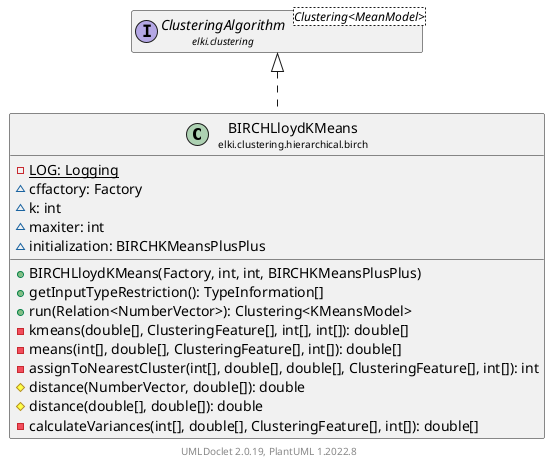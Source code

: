 @startuml
    remove .*\.(Instance|Par|Parameterizer|Factory)$
    set namespaceSeparator none
    hide empty fields
    hide empty methods

    class "<size:14>BIRCHLloydKMeans\n<size:10>elki.clustering.hierarchical.birch" as elki.clustering.hierarchical.birch.BIRCHLloydKMeans [[BIRCHLloydKMeans.html]] {
        {static} -LOG: Logging
        ~cffactory: Factory
        ~k: int
        ~maxiter: int
        ~initialization: BIRCHKMeansPlusPlus
        +BIRCHLloydKMeans(Factory, int, int, BIRCHKMeansPlusPlus)
        +getInputTypeRestriction(): TypeInformation[]
        +run(Relation<NumberVector>): Clustering<KMeansModel>
        -kmeans(double[], ClusteringFeature[], int[], int[]): double[]
        -means(int[], double[], ClusteringFeature[], int[]): double[]
        -assignToNearestCluster(int[], double[], double[], ClusteringFeature[], int[]): int
        #distance(NumberVector, double[]): double
        #distance(double[], double[]): double
        -calculateVariances(int[], double[], ClusteringFeature[], int[]): double[]
    }

    interface "<size:14>ClusteringAlgorithm\n<size:10>elki.clustering" as elki.clustering.ClusteringAlgorithm<Clustering<MeanModel>> [[../../ClusteringAlgorithm.html]]
    class "<size:14>BIRCHLloydKMeans.Par\n<size:10>elki.clustering.hierarchical.birch" as elki.clustering.hierarchical.birch.BIRCHLloydKMeans.Par [[BIRCHLloydKMeans.Par.html]]

    elki.clustering.ClusteringAlgorithm <|.. elki.clustering.hierarchical.birch.BIRCHLloydKMeans
    elki.clustering.hierarchical.birch.BIRCHLloydKMeans +-- elki.clustering.hierarchical.birch.BIRCHLloydKMeans.Par

    center footer UMLDoclet 2.0.19, PlantUML 1.2022.8
@enduml
